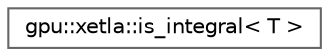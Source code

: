 digraph "Graphical Class Hierarchy"
{
 // LATEX_PDF_SIZE
  bgcolor="transparent";
  edge [fontname=Helvetica,fontsize=10,labelfontname=Helvetica,labelfontsize=10];
  node [fontname=Helvetica,fontsize=10,shape=box,height=0.2,width=0.4];
  rankdir="LR";
  Node0 [id="Node000000",label="gpu::xetla::is_integral\< T \>",height=0.2,width=0.4,color="grey40", fillcolor="white", style="filled",URL="$structgpu_1_1xetla_1_1is__integral.html",tooltip="Used to check if the type is floating_point."];
}
